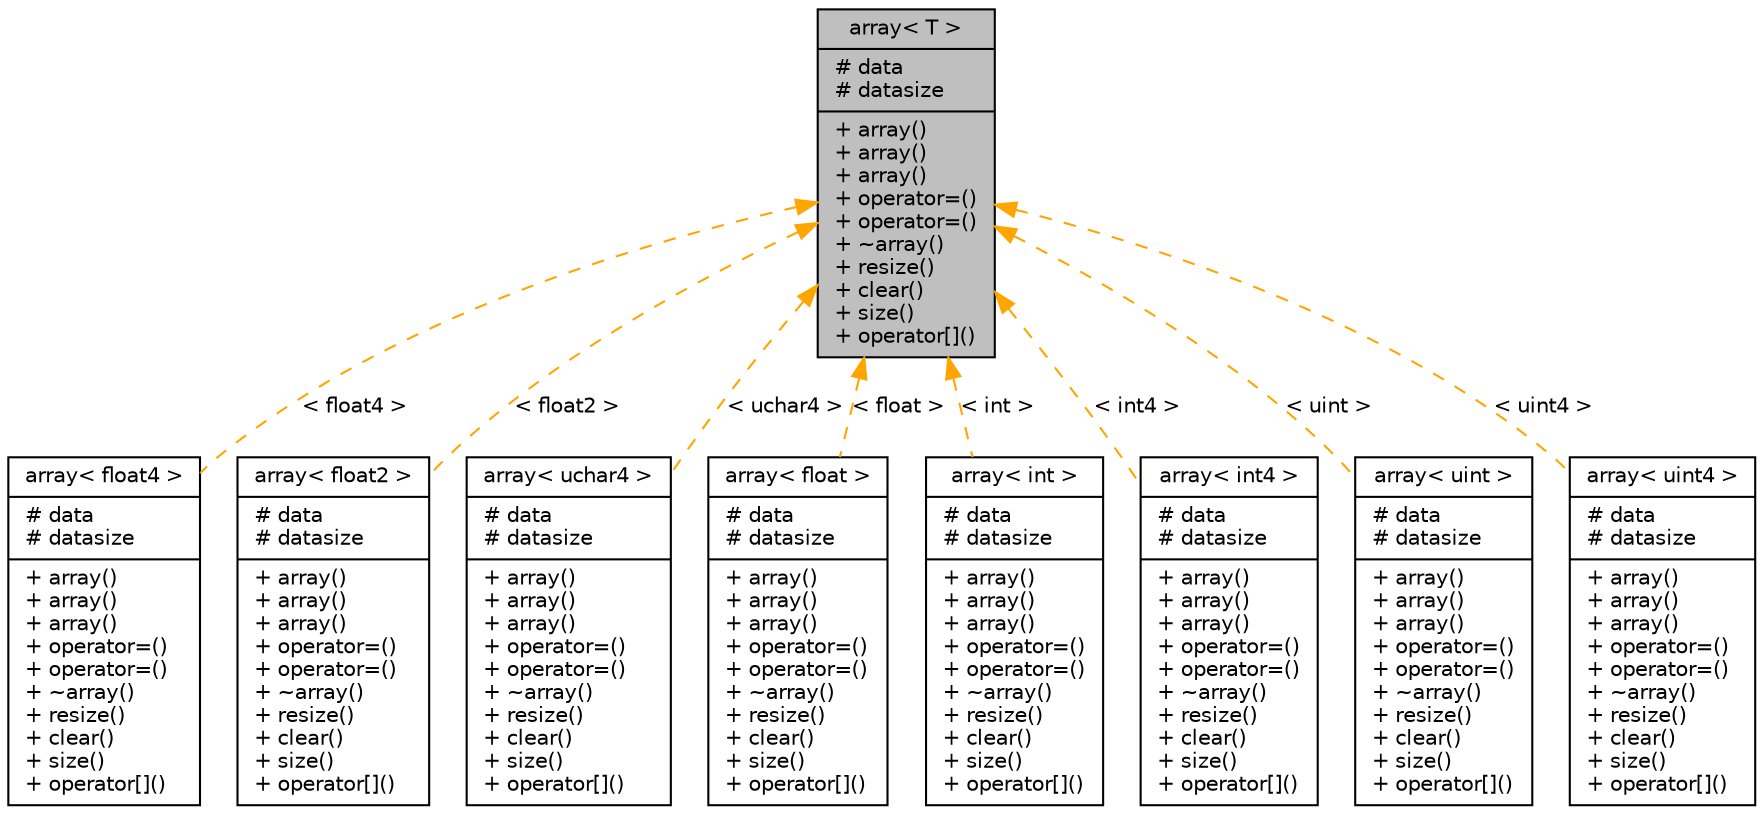 digraph G
{
  edge [fontname="Helvetica",fontsize="10",labelfontname="Helvetica",labelfontsize="10"];
  node [fontname="Helvetica",fontsize="10",shape=record];
  Node1 [label="{array\< T \>\n|# data\l# datasize\l|+ array()\l+ array()\l+ array()\l+ operator=()\l+ operator=()\l+ ~array()\l+ resize()\l+ clear()\l+ size()\l+ operator[]()\l}",height=0.2,width=0.4,color="black", fillcolor="grey75", style="filled" fontcolor="black"];
  Node1 -> Node2 [dir=back,color="orange",fontsize="10",style="dashed",label="\< float4 \>",fontname="Helvetica"];
  Node2 [label="{array\< float4 \>\n|# data\l# datasize\l|+ array()\l+ array()\l+ array()\l+ operator=()\l+ operator=()\l+ ~array()\l+ resize()\l+ clear()\l+ size()\l+ operator[]()\l}",height=0.2,width=0.4,color="black", fillcolor="white", style="filled",URL="$d2/d41/classarray.html"];
  Node1 -> Node3 [dir=back,color="orange",fontsize="10",style="dashed",label="\< float2 \>",fontname="Helvetica"];
  Node3 [label="{array\< float2 \>\n|# data\l# datasize\l|+ array()\l+ array()\l+ array()\l+ operator=()\l+ operator=()\l+ ~array()\l+ resize()\l+ clear()\l+ size()\l+ operator[]()\l}",height=0.2,width=0.4,color="black", fillcolor="white", style="filled",URL="$d2/d41/classarray.html"];
  Node1 -> Node4 [dir=back,color="orange",fontsize="10",style="dashed",label="\< uchar4 \>",fontname="Helvetica"];
  Node4 [label="{array\< uchar4 \>\n|# data\l# datasize\l|+ array()\l+ array()\l+ array()\l+ operator=()\l+ operator=()\l+ ~array()\l+ resize()\l+ clear()\l+ size()\l+ operator[]()\l}",height=0.2,width=0.4,color="black", fillcolor="white", style="filled",URL="$d2/d41/classarray.html"];
  Node1 -> Node5 [dir=back,color="orange",fontsize="10",style="dashed",label="\< float \>",fontname="Helvetica"];
  Node5 [label="{array\< float \>\n|# data\l# datasize\l|+ array()\l+ array()\l+ array()\l+ operator=()\l+ operator=()\l+ ~array()\l+ resize()\l+ clear()\l+ size()\l+ operator[]()\l}",height=0.2,width=0.4,color="black", fillcolor="white", style="filled",URL="$d2/d41/classarray.html"];
  Node1 -> Node6 [dir=back,color="orange",fontsize="10",style="dashed",label="\< int \>",fontname="Helvetica"];
  Node6 [label="{array\< int \>\n|# data\l# datasize\l|+ array()\l+ array()\l+ array()\l+ operator=()\l+ operator=()\l+ ~array()\l+ resize()\l+ clear()\l+ size()\l+ operator[]()\l}",height=0.2,width=0.4,color="black", fillcolor="white", style="filled",URL="$d2/d41/classarray.html"];
  Node1 -> Node7 [dir=back,color="orange",fontsize="10",style="dashed",label="\< int4 \>",fontname="Helvetica"];
  Node7 [label="{array\< int4 \>\n|# data\l# datasize\l|+ array()\l+ array()\l+ array()\l+ operator=()\l+ operator=()\l+ ~array()\l+ resize()\l+ clear()\l+ size()\l+ operator[]()\l}",height=0.2,width=0.4,color="black", fillcolor="white", style="filled",URL="$d2/d41/classarray.html"];
  Node1 -> Node8 [dir=back,color="orange",fontsize="10",style="dashed",label="\< uint \>",fontname="Helvetica"];
  Node8 [label="{array\< uint \>\n|# data\l# datasize\l|+ array()\l+ array()\l+ array()\l+ operator=()\l+ operator=()\l+ ~array()\l+ resize()\l+ clear()\l+ size()\l+ operator[]()\l}",height=0.2,width=0.4,color="black", fillcolor="white", style="filled",URL="$d2/d41/classarray.html"];
  Node1 -> Node9 [dir=back,color="orange",fontsize="10",style="dashed",label="\< uint4 \>",fontname="Helvetica"];
  Node9 [label="{array\< uint4 \>\n|# data\l# datasize\l|+ array()\l+ array()\l+ array()\l+ operator=()\l+ operator=()\l+ ~array()\l+ resize()\l+ clear()\l+ size()\l+ operator[]()\l}",height=0.2,width=0.4,color="black", fillcolor="white", style="filled",URL="$d2/d41/classarray.html"];
}
